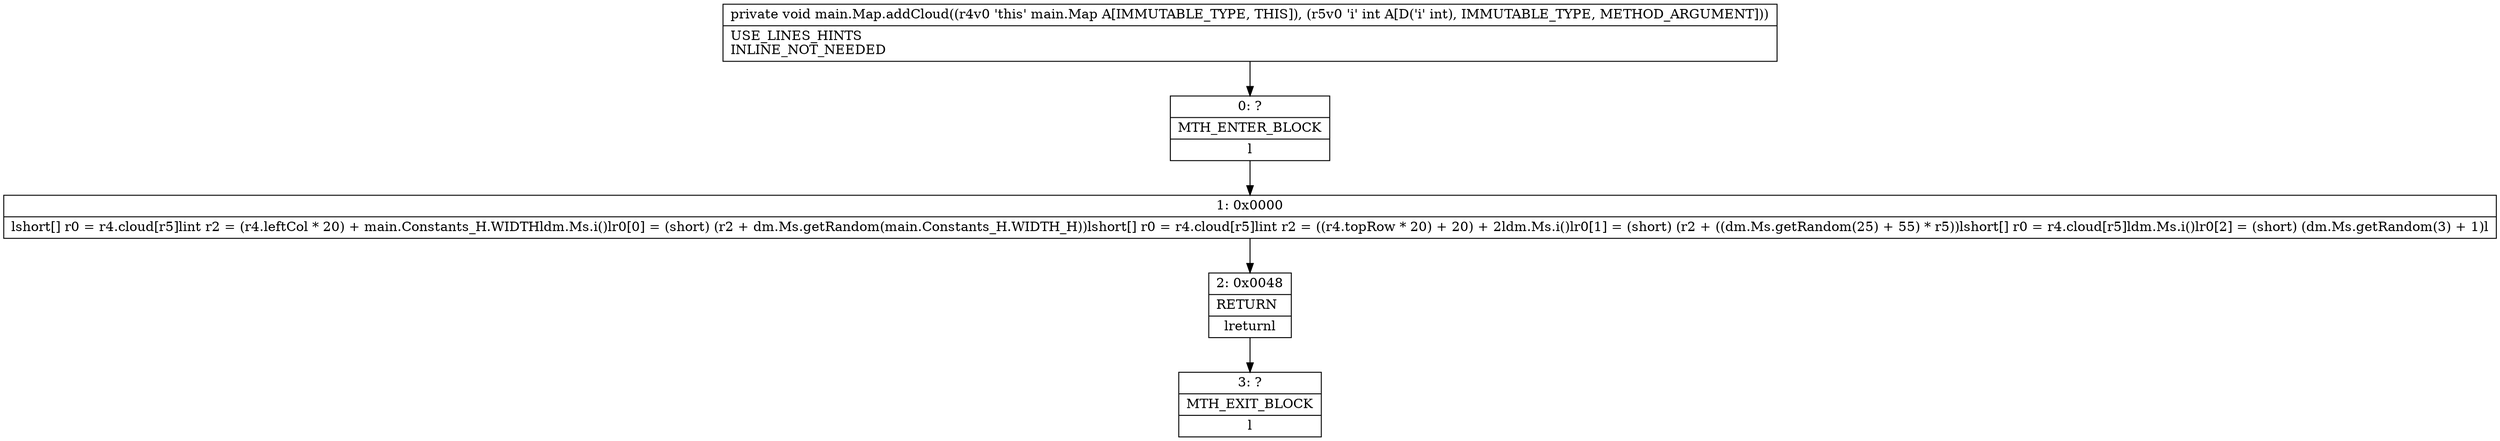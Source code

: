 digraph "CFG formain.Map.addCloud(I)V" {
Node_0 [shape=record,label="{0\:\ ?|MTH_ENTER_BLOCK\l|l}"];
Node_1 [shape=record,label="{1\:\ 0x0000|lshort[] r0 = r4.cloud[r5]lint r2 = (r4.leftCol * 20) + main.Constants_H.WIDTHldm.Ms.i()lr0[0] = (short) (r2 + dm.Ms.getRandom(main.Constants_H.WIDTH_H))lshort[] r0 = r4.cloud[r5]lint r2 = ((r4.topRow * 20) + 20) + 2ldm.Ms.i()lr0[1] = (short) (r2 + ((dm.Ms.getRandom(25) + 55) * r5))lshort[] r0 = r4.cloud[r5]ldm.Ms.i()lr0[2] = (short) (dm.Ms.getRandom(3) + 1)l}"];
Node_2 [shape=record,label="{2\:\ 0x0048|RETURN\l|lreturnl}"];
Node_3 [shape=record,label="{3\:\ ?|MTH_EXIT_BLOCK\l|l}"];
MethodNode[shape=record,label="{private void main.Map.addCloud((r4v0 'this' main.Map A[IMMUTABLE_TYPE, THIS]), (r5v0 'i' int A[D('i' int), IMMUTABLE_TYPE, METHOD_ARGUMENT]))  | USE_LINES_HINTS\lINLINE_NOT_NEEDED\l}"];
MethodNode -> Node_0;
Node_0 -> Node_1;
Node_1 -> Node_2;
Node_2 -> Node_3;
}


